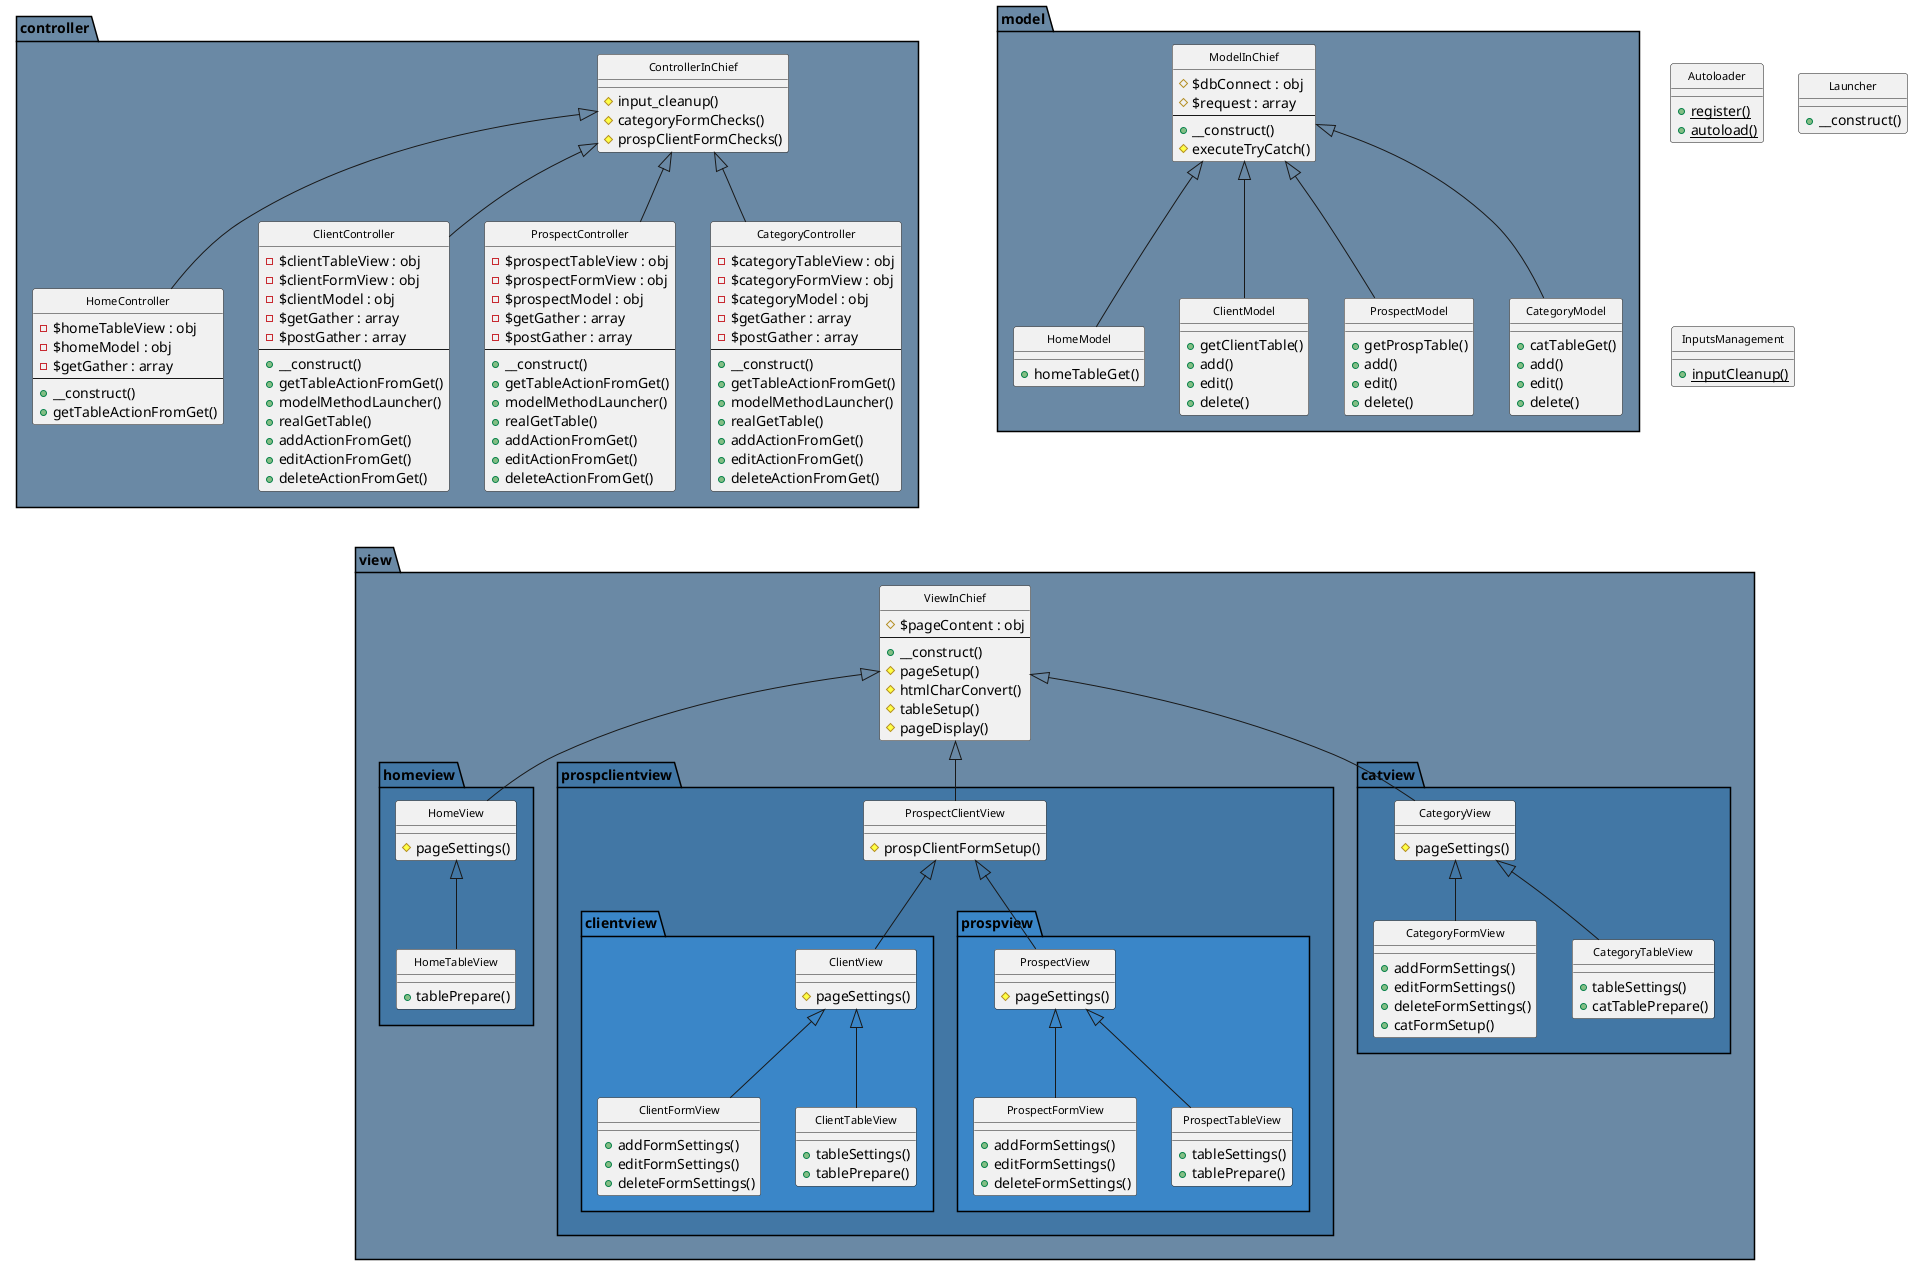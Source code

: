 @startuml
skinparam Style strictuml

skinparam ClassFontSize 11
skinparam ClassFontName Verdana

together {
    class Autoloader {
        {static} +register()
        {static} +autoload()
    }

    class Launcher {
        +__construct()
    }

    class InputsManagement {
        {static} +inputCleanup()
    }
}




together {
    package controller #6A89A5 {
        class ControllerInChief {
            #input_cleanup()
            #categoryFormChecks()
            #prospClientFormChecks()
        }

        ControllerInChief <|-- HomeController
        class HomeController {
            -$homeTableView : obj
            -$homeModel : obj
            -$getGather : array
            --
            +__construct()
            +getTableActionFromGet()
        }

        ControllerInChief <|-- ClientController
        class ClientController {
            -$clientTableView : obj
            -$clientFormView : obj
            -$clientModel : obj
            -$getGather : array
            -$postGather : array
            --
            +__construct()
            +getTableActionFromGet()
            +modelMethodLauncher()
            +realGetTable()
            +addActionFromGet()
            +editActionFromGet()
            +deleteActionFromGet()
        }

        ControllerInChief <|-- ProspectController
        class ProspectController {
            -$prospectTableView : obj
            -$prospectFormView : obj
            -$prospectModel : obj
            -$getGather : array
            -$postGather : array
            --
            +__construct()
            +getTableActionFromGet()
            +modelMethodLauncher()
            +realGetTable()
            +addActionFromGet()
            +editActionFromGet()
            +deleteActionFromGet()
        }

        ControllerInChief <|-- CategoryController
        class CategoryController {
            -$categoryTableView : obj
            -$categoryFormView : obj
            -$categoryModel : obj
            -$getGather : array
            -$postGather : array
            --
            +__construct()
            +getTableActionFromGet()
            +modelMethodLauncher()
            +realGetTable()
            +addActionFromGet()
            +editActionFromGet()
            +deleteActionFromGet()
        }
    }
}


together {
    package model #6A89A5 {
        class ModelInChief {
        #$dbConnect : obj
        #$request : array
        --
        +__construct()
        #executeTryCatch()
        }

        ModelInChief <|-- HomeModel
        class HomeModel {
            +homeTableGet()
        }

        ModelInChief <|-- ClientModel
        class ClientModel {
            +getClientTable()
            +add()
            +edit()
            +delete()
        }

        ModelInChief <|-- ProspectModel
        class ProspectModel {
            +getProspTable()
            +add()
            +edit()
            +delete()
        }

        ModelInChief <|-- CategoryModel
        class CategoryModel {
            +catTableGet()
            +add()
            +edit()
            +delete()
        }
    }
}


together {
    package view #6A89A5 {
        class ViewInChief {
        #$pageContent : obj
        --
        +__construct()
        #pageSetup()
        #htmlCharConvert()
        #tableSetup()
        #pageDisplay()
        }

        package homeview #4277A5 {
            ViewInChief <|-- HomeView
            class HomeView {
                #pageSettings()
            }

            HomeView <|-- HomeTableView
            class HomeTableView {
                +tablePrepare()
            }
        }

        package prospclientview #4277A5 {
            ViewInChief <|-- ProspectClientView
            class ProspectClientView {
                #prospClientFormSetup()
            }

            package clientview #3A86C8 {
                ProspectClientView <|-- ClientView
                class ClientView {
                    #pageSettings()
                }

                ClientView <|-- ClientFormView
                class ClientFormView {
                    +addFormSettings()
                    +editFormSettings()
                    +deleteFormSettings()
                }

                ClientView <|-- ClientTableView
                class ClientTableView {
                    +tableSettings()
                    +tablePrepare()
                }
            }

            package prospview #3A86C8 {
                ProspectClientView <|-- ProspectView
                class ProspectView {
                    #pageSettings()
                }

                ProspectView <|-- ProspectFormView
                class ProspectFormView {
                    +addFormSettings()
                    +editFormSettings()
                    +deleteFormSettings()
                }

                ProspectView <|-- ProspectTableView
                class ProspectTableView {
                    +tableSettings()
                    +tablePrepare()
                }
            }
        }

        package catview #4277A5 {
            ViewInChief <|-- CategoryView
            class CategoryView {
                #pageSettings()
            }

            CategoryView <|-- CategoryFormView
            class CategoryFormView {
                +addFormSettings()
                +editFormSettings()
                +deleteFormSettings()
                +catFormSetup()
            }

            CategoryView <|-- CategoryTableView
            class CategoryTableView {
                +tableSettings()
                +catTablePrepare()
            }
        }
    }
}

ControllerInChief -[hidden] ModelInChief
ControllerInChief -[hidden]--> ViewInChief

@enduml